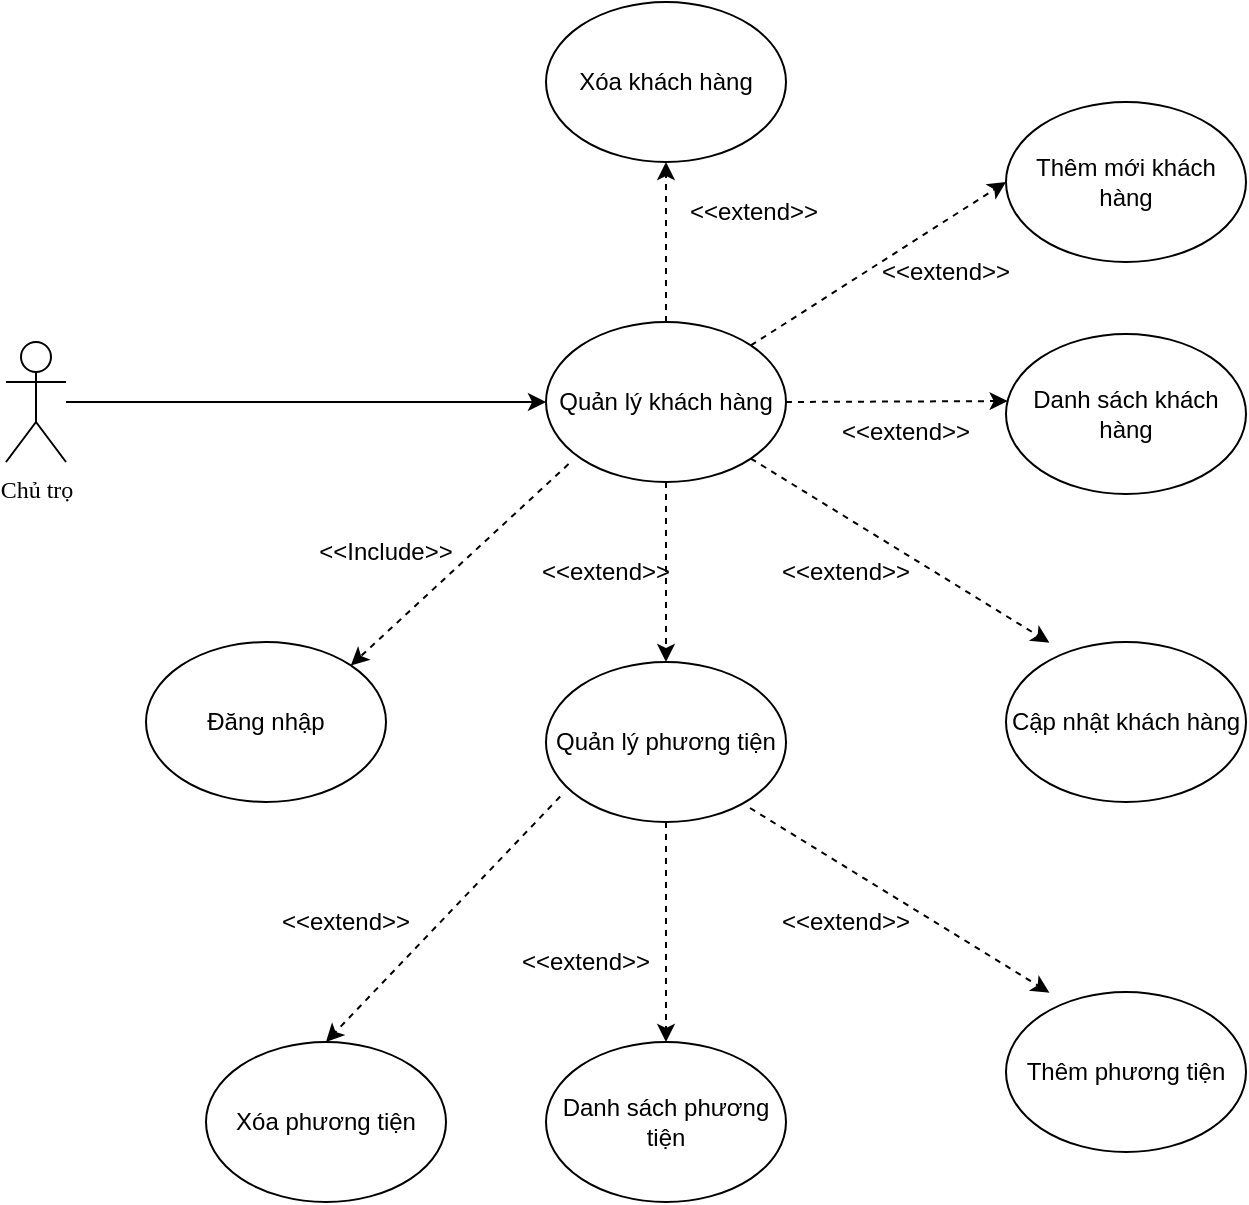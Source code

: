 <mxfile version="22.0.8" type="device">
  <diagram name="Trang-1" id="Vf8h_Z2z9nWvPjT_kbbs">
    <mxGraphModel dx="1118" dy="604" grid="1" gridSize="10" guides="1" tooltips="1" connect="1" arrows="1" fold="1" page="1" pageScale="1" pageWidth="827" pageHeight="1169" math="0" shadow="0">
      <root>
        <mxCell id="0" />
        <mxCell id="1" parent="0" />
        <mxCell id="VWnZA8_5SV95Ae4IL8HQ-1" value="Chủ trọ" style="shape=umlActor;verticalLabelPosition=bottom;verticalAlign=top;html=1;outlineConnect=0;fontFamily=Times New Roman;" vertex="1" parent="1">
          <mxGeometry x="70" y="180" width="30" height="60" as="geometry" />
        </mxCell>
        <mxCell id="VWnZA8_5SV95Ae4IL8HQ-2" value="Quản lý khách hàng" style="ellipse;whiteSpace=wrap;html=1;" vertex="1" parent="1">
          <mxGeometry x="340" y="170" width="120" height="80" as="geometry" />
        </mxCell>
        <mxCell id="VWnZA8_5SV95Ae4IL8HQ-3" value="Đăng nhập" style="ellipse;whiteSpace=wrap;html=1;" vertex="1" parent="1">
          <mxGeometry x="140" y="330" width="120" height="80" as="geometry" />
        </mxCell>
        <mxCell id="VWnZA8_5SV95Ae4IL8HQ-4" value="Quản lý phương tiện" style="ellipse;whiteSpace=wrap;html=1;" vertex="1" parent="1">
          <mxGeometry x="340" y="340" width="120" height="80" as="geometry" />
        </mxCell>
        <mxCell id="VWnZA8_5SV95Ae4IL8HQ-5" value="Cập nhật khách hàng" style="ellipse;whiteSpace=wrap;html=1;" vertex="1" parent="1">
          <mxGeometry x="570" y="330" width="120" height="80" as="geometry" />
        </mxCell>
        <mxCell id="VWnZA8_5SV95Ae4IL8HQ-6" value="Danh sách khách hàng" style="ellipse;whiteSpace=wrap;html=1;" vertex="1" parent="1">
          <mxGeometry x="570" y="176" width="120" height="80" as="geometry" />
        </mxCell>
        <mxCell id="VWnZA8_5SV95Ae4IL8HQ-7" value="Thêm mới khách hàng" style="ellipse;whiteSpace=wrap;html=1;" vertex="1" parent="1">
          <mxGeometry x="570" y="60" width="120" height="80" as="geometry" />
        </mxCell>
        <mxCell id="VWnZA8_5SV95Ae4IL8HQ-8" value="" style="endArrow=classic;html=1;rounded=0;entryX=0;entryY=0.5;entryDx=0;entryDy=0;" edge="1" parent="1" source="VWnZA8_5SV95Ae4IL8HQ-1" target="VWnZA8_5SV95Ae4IL8HQ-2">
          <mxGeometry width="50" height="50" relative="1" as="geometry">
            <mxPoint x="390" y="290" as="sourcePoint" />
            <mxPoint x="440" y="240" as="targetPoint" />
          </mxGeometry>
        </mxCell>
        <mxCell id="VWnZA8_5SV95Ae4IL8HQ-9" value="" style="endArrow=classic;html=1;rounded=0;exitX=0.094;exitY=0.888;exitDx=0;exitDy=0;exitPerimeter=0;entryX=1;entryY=0;entryDx=0;entryDy=0;dashed=1;" edge="1" parent="1" source="VWnZA8_5SV95Ae4IL8HQ-2" target="VWnZA8_5SV95Ae4IL8HQ-3">
          <mxGeometry width="50" height="50" relative="1" as="geometry">
            <mxPoint x="250" y="320" as="sourcePoint" />
            <mxPoint x="300" y="270" as="targetPoint" />
          </mxGeometry>
        </mxCell>
        <mxCell id="VWnZA8_5SV95Ae4IL8HQ-10" value="&amp;lt;&amp;lt;Include&amp;gt;&amp;gt;" style="text;html=1;strokeColor=none;fillColor=none;align=center;verticalAlign=middle;whiteSpace=wrap;rounded=0;" vertex="1" parent="1">
          <mxGeometry x="230" y="270" width="60" height="30" as="geometry" />
        </mxCell>
        <mxCell id="VWnZA8_5SV95Ae4IL8HQ-11" value="" style="endArrow=classic;html=1;rounded=0;dashed=1;entryX=0.5;entryY=0;entryDx=0;entryDy=0;" edge="1" parent="1" target="VWnZA8_5SV95Ae4IL8HQ-4">
          <mxGeometry width="50" height="50" relative="1" as="geometry">
            <mxPoint x="400" y="250" as="sourcePoint" />
            <mxPoint x="396" y="330" as="targetPoint" />
          </mxGeometry>
        </mxCell>
        <mxCell id="VWnZA8_5SV95Ae4IL8HQ-12" value="" style="endArrow=classic;html=1;rounded=0;dashed=1;entryX=0.181;entryY=0.004;entryDx=0;entryDy=0;entryPerimeter=0;exitX=1;exitY=1;exitDx=0;exitDy=0;" edge="1" parent="1" source="VWnZA8_5SV95Ae4IL8HQ-2" target="VWnZA8_5SV95Ae4IL8HQ-5">
          <mxGeometry width="50" height="50" relative="1" as="geometry">
            <mxPoint x="410" y="260" as="sourcePoint" />
            <mxPoint x="412" y="342" as="targetPoint" />
          </mxGeometry>
        </mxCell>
        <mxCell id="VWnZA8_5SV95Ae4IL8HQ-13" value="" style="endArrow=classic;html=1;rounded=0;dashed=1;entryX=0.007;entryY=0.419;entryDx=0;entryDy=0;entryPerimeter=0;exitX=1;exitY=0.5;exitDx=0;exitDy=0;" edge="1" parent="1" source="VWnZA8_5SV95Ae4IL8HQ-2" target="VWnZA8_5SV95Ae4IL8HQ-6">
          <mxGeometry width="50" height="50" relative="1" as="geometry">
            <mxPoint x="420" y="270" as="sourcePoint" />
            <mxPoint x="422" y="352" as="targetPoint" />
          </mxGeometry>
        </mxCell>
        <mxCell id="VWnZA8_5SV95Ae4IL8HQ-14" value="" style="endArrow=classic;html=1;rounded=0;dashed=1;entryX=0;entryY=0.5;entryDx=0;entryDy=0;exitX=1;exitY=0;exitDx=0;exitDy=0;" edge="1" parent="1" source="VWnZA8_5SV95Ae4IL8HQ-2" target="VWnZA8_5SV95Ae4IL8HQ-7">
          <mxGeometry width="50" height="50" relative="1" as="geometry">
            <mxPoint x="430" y="280" as="sourcePoint" />
            <mxPoint x="432" y="362" as="targetPoint" />
          </mxGeometry>
        </mxCell>
        <mxCell id="VWnZA8_5SV95Ae4IL8HQ-15" value="&amp;lt;&amp;lt;extend&amp;gt;&amp;gt;" style="text;html=1;strokeColor=none;fillColor=none;align=center;verticalAlign=middle;whiteSpace=wrap;rounded=0;" vertex="1" parent="1">
          <mxGeometry x="340" y="280" width="60" height="30" as="geometry" />
        </mxCell>
        <mxCell id="VWnZA8_5SV95Ae4IL8HQ-16" value="&amp;lt;&amp;lt;extend&amp;gt;&amp;gt;" style="text;html=1;strokeColor=none;fillColor=none;align=center;verticalAlign=middle;whiteSpace=wrap;rounded=0;" vertex="1" parent="1">
          <mxGeometry x="460" y="280" width="60" height="30" as="geometry" />
        </mxCell>
        <mxCell id="VWnZA8_5SV95Ae4IL8HQ-17" value="&amp;lt;&amp;lt;extend&amp;gt;&amp;gt;" style="text;html=1;strokeColor=none;fillColor=none;align=center;verticalAlign=middle;whiteSpace=wrap;rounded=0;" vertex="1" parent="1">
          <mxGeometry x="490" y="210" width="60" height="30" as="geometry" />
        </mxCell>
        <mxCell id="VWnZA8_5SV95Ae4IL8HQ-18" value="&amp;lt;&amp;lt;extend&amp;gt;&amp;gt;" style="text;html=1;strokeColor=none;fillColor=none;align=center;verticalAlign=middle;whiteSpace=wrap;rounded=0;" vertex="1" parent="1">
          <mxGeometry x="510" y="130" width="60" height="30" as="geometry" />
        </mxCell>
        <mxCell id="VWnZA8_5SV95Ae4IL8HQ-20" value="Xóa khách hàng" style="ellipse;whiteSpace=wrap;html=1;" vertex="1" parent="1">
          <mxGeometry x="340" y="10" width="120" height="80" as="geometry" />
        </mxCell>
        <mxCell id="VWnZA8_5SV95Ae4IL8HQ-21" value="" style="endArrow=classic;html=1;rounded=0;dashed=1;entryX=0.5;entryY=1;entryDx=0;entryDy=0;exitX=0.5;exitY=0;exitDx=0;exitDy=0;" edge="1" parent="1" source="VWnZA8_5SV95Ae4IL8HQ-2" target="VWnZA8_5SV95Ae4IL8HQ-20">
          <mxGeometry width="50" height="50" relative="1" as="geometry">
            <mxPoint x="452" y="192" as="sourcePoint" />
            <mxPoint x="580" y="110" as="targetPoint" />
          </mxGeometry>
        </mxCell>
        <mxCell id="VWnZA8_5SV95Ae4IL8HQ-22" value="&amp;lt;&amp;lt;extend&amp;gt;&amp;gt;" style="text;html=1;strokeColor=none;fillColor=none;align=center;verticalAlign=middle;whiteSpace=wrap;rounded=0;" vertex="1" parent="1">
          <mxGeometry x="414" y="100" width="60" height="30" as="geometry" />
        </mxCell>
        <mxCell id="VWnZA8_5SV95Ae4IL8HQ-24" value="Thêm phương tiện" style="ellipse;whiteSpace=wrap;html=1;" vertex="1" parent="1">
          <mxGeometry x="570" y="505" width="120" height="80" as="geometry" />
        </mxCell>
        <mxCell id="VWnZA8_5SV95Ae4IL8HQ-25" value="" style="endArrow=classic;html=1;rounded=0;dashed=1;entryX=0.181;entryY=0.004;entryDx=0;entryDy=0;entryPerimeter=0;exitX=1;exitY=1;exitDx=0;exitDy=0;" edge="1" parent="1" target="VWnZA8_5SV95Ae4IL8HQ-24">
          <mxGeometry width="50" height="50" relative="1" as="geometry">
            <mxPoint x="442" y="413" as="sourcePoint" />
            <mxPoint x="412" y="517" as="targetPoint" />
          </mxGeometry>
        </mxCell>
        <mxCell id="VWnZA8_5SV95Ae4IL8HQ-26" value="&amp;lt;&amp;lt;extend&amp;gt;&amp;gt;" style="text;html=1;strokeColor=none;fillColor=none;align=center;verticalAlign=middle;whiteSpace=wrap;rounded=0;" vertex="1" parent="1">
          <mxGeometry x="460" y="455" width="60" height="30" as="geometry" />
        </mxCell>
        <mxCell id="VWnZA8_5SV95Ae4IL8HQ-27" value="Danh sách phương tiện" style="ellipse;whiteSpace=wrap;html=1;" vertex="1" parent="1">
          <mxGeometry x="340" y="530" width="120" height="80" as="geometry" />
        </mxCell>
        <mxCell id="VWnZA8_5SV95Ae4IL8HQ-28" value="" style="endArrow=classic;html=1;rounded=0;dashed=1;" edge="1" parent="1">
          <mxGeometry width="50" height="50" relative="1" as="geometry">
            <mxPoint x="400" y="420" as="sourcePoint" />
            <mxPoint x="400" y="530" as="targetPoint" />
          </mxGeometry>
        </mxCell>
        <mxCell id="VWnZA8_5SV95Ae4IL8HQ-29" value="&amp;lt;&amp;lt;extend&amp;gt;&amp;gt;" style="text;html=1;strokeColor=none;fillColor=none;align=center;verticalAlign=middle;whiteSpace=wrap;rounded=0;" vertex="1" parent="1">
          <mxGeometry x="330" y="475" width="60" height="30" as="geometry" />
        </mxCell>
        <mxCell id="VWnZA8_5SV95Ae4IL8HQ-30" value="Xóa phương tiện" style="ellipse;whiteSpace=wrap;html=1;" vertex="1" parent="1">
          <mxGeometry x="170" y="530" width="120" height="80" as="geometry" />
        </mxCell>
        <mxCell id="VWnZA8_5SV95Ae4IL8HQ-31" value="" style="endArrow=classic;html=1;rounded=0;dashed=1;exitX=0.059;exitY=0.841;exitDx=0;exitDy=0;exitPerimeter=0;" edge="1" parent="1" source="VWnZA8_5SV95Ae4IL8HQ-4">
          <mxGeometry width="50" height="50" relative="1" as="geometry">
            <mxPoint x="230" y="420" as="sourcePoint" />
            <mxPoint x="230" y="530" as="targetPoint" />
          </mxGeometry>
        </mxCell>
        <mxCell id="VWnZA8_5SV95Ae4IL8HQ-32" value="&amp;lt;&amp;lt;extend&amp;gt;&amp;gt;" style="text;html=1;strokeColor=none;fillColor=none;align=center;verticalAlign=middle;whiteSpace=wrap;rounded=0;" vertex="1" parent="1">
          <mxGeometry x="210" y="455" width="60" height="30" as="geometry" />
        </mxCell>
      </root>
    </mxGraphModel>
  </diagram>
</mxfile>
